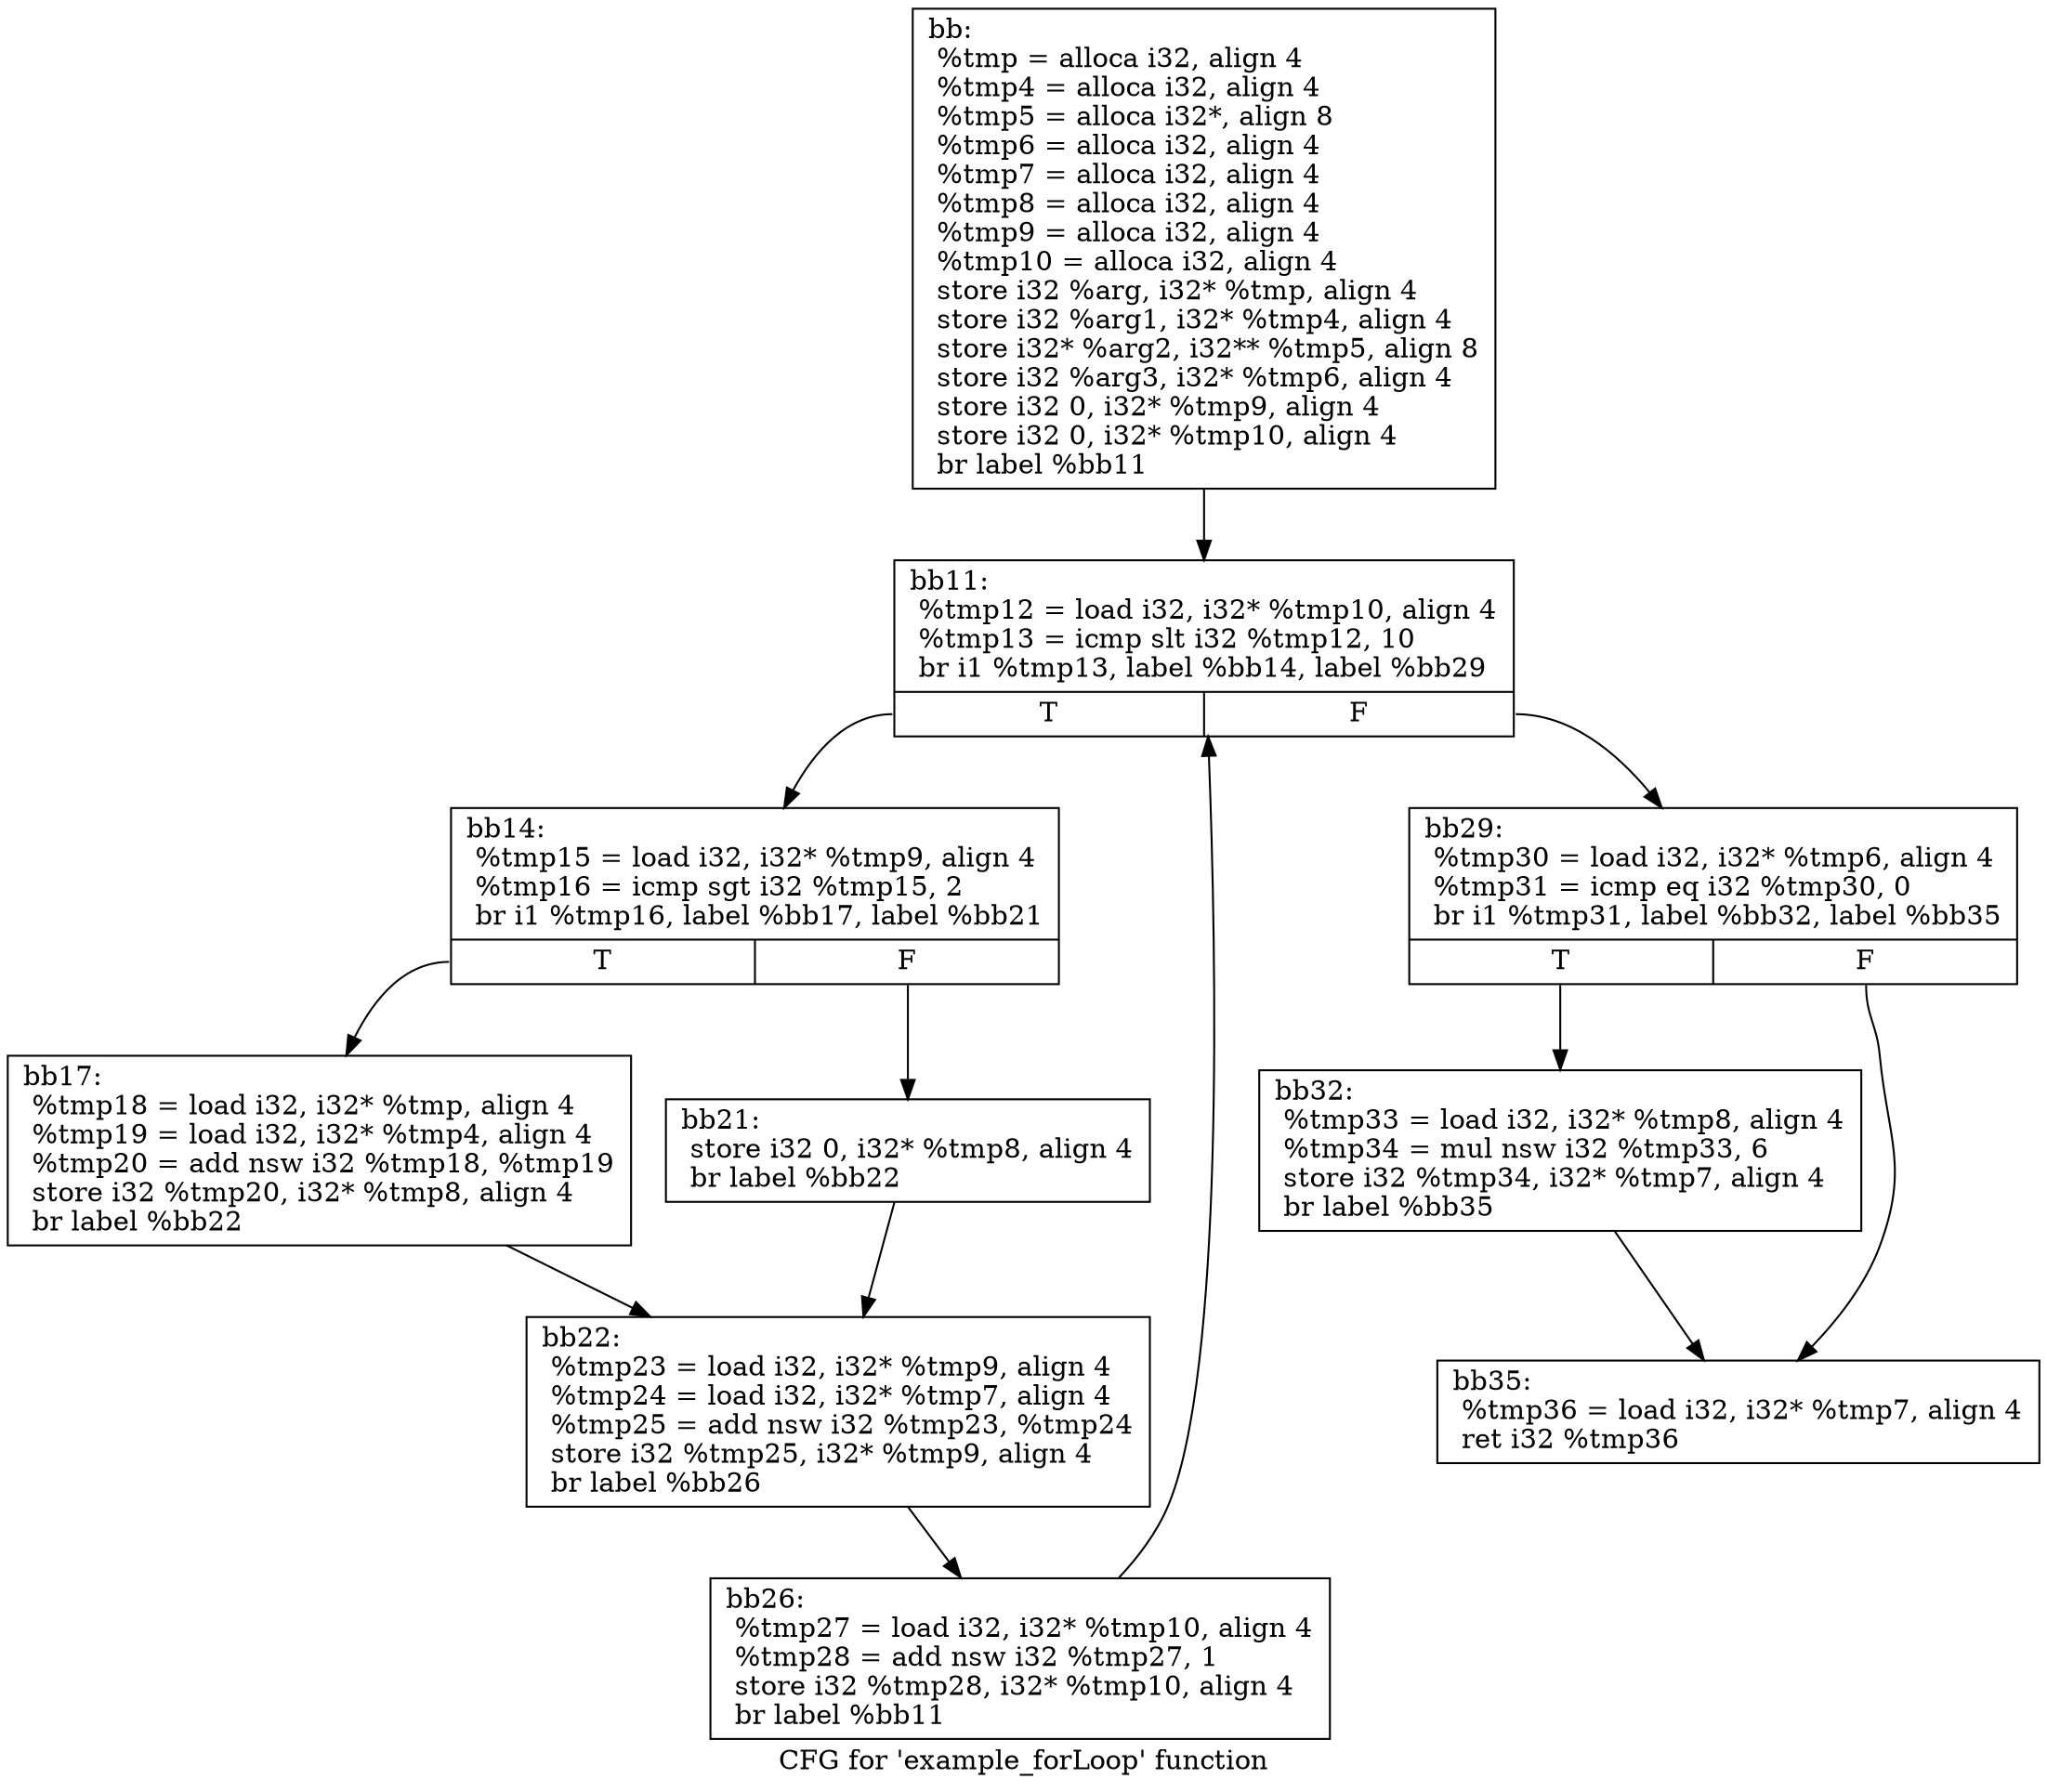 digraph "CFG for 'example_forLoop' function" {
	label="CFG for 'example_forLoop' function";

	Node0x563f1b16eef0 [shape=record,label="{bb:\l  %tmp = alloca i32, align 4\l  %tmp4 = alloca i32, align 4\l  %tmp5 = alloca i32*, align 8\l  %tmp6 = alloca i32, align 4\l  %tmp7 = alloca i32, align 4\l  %tmp8 = alloca i32, align 4\l  %tmp9 = alloca i32, align 4\l  %tmp10 = alloca i32, align 4\l  store i32 %arg, i32* %tmp, align 4\l  store i32 %arg1, i32* %tmp4, align 4\l  store i32* %arg2, i32** %tmp5, align 8\l  store i32 %arg3, i32* %tmp6, align 4\l  store i32 0, i32* %tmp9, align 4\l  store i32 0, i32* %tmp10, align 4\l  br label %bb11\l}"];
	Node0x563f1b16eef0 -> Node0x563f1b16fe20;
	Node0x563f1b16fe20 [shape=record,label="{bb11:                                             \l  %tmp12 = load i32, i32* %tmp10, align 4\l  %tmp13 = icmp slt i32 %tmp12, 10\l  br i1 %tmp13, label %bb14, label %bb29\l|{<s0>T|<s1>F}}"];
	Node0x563f1b16fe20:s0 -> Node0x563f1b170030;
	Node0x563f1b16fe20:s1 -> Node0x563f1b170100;
	Node0x563f1b170030 [shape=record,label="{bb14:                                             \l  %tmp15 = load i32, i32* %tmp9, align 4\l  %tmp16 = icmp sgt i32 %tmp15, 2\l  br i1 %tmp16, label %bb17, label %bb21\l|{<s0>T|<s1>F}}"];
	Node0x563f1b170030:s0 -> Node0x563f1b170340;
	Node0x563f1b170030:s1 -> Node0x563f1b170410;
	Node0x563f1b170340 [shape=record,label="{bb17:                                             \l  %tmp18 = load i32, i32* %tmp, align 4\l  %tmp19 = load i32, i32* %tmp4, align 4\l  %tmp20 = add nsw i32 %tmp18, %tmp19\l  store i32 %tmp20, i32* %tmp8, align 4\l  br label %bb22\l}"];
	Node0x563f1b170340 -> Node0x563f1b170a40;
	Node0x563f1b170410 [shape=record,label="{bb21:                                             \l  store i32 0, i32* %tmp8, align 4\l  br label %bb22\l}"];
	Node0x563f1b170410 -> Node0x563f1b170a40;
	Node0x563f1b170a40 [shape=record,label="{bb22:                                             \l  %tmp23 = load i32, i32* %tmp9, align 4\l  %tmp24 = load i32, i32* %tmp7, align 4\l  %tmp25 = add nsw i32 %tmp23, %tmp24\l  store i32 %tmp25, i32* %tmp9, align 4\l  br label %bb26\l}"];
	Node0x563f1b170a40 -> Node0x563f1b170da0;
	Node0x563f1b170da0 [shape=record,label="{bb26:                                             \l  %tmp27 = load i32, i32* %tmp10, align 4\l  %tmp28 = add nsw i32 %tmp27, 1\l  store i32 %tmp28, i32* %tmp10, align 4\l  br label %bb11\l}"];
	Node0x563f1b170da0 -> Node0x563f1b16fe20;
	Node0x563f1b170100 [shape=record,label="{bb29:                                             \l  %tmp30 = load i32, i32* %tmp6, align 4\l  %tmp31 = icmp eq i32 %tmp30, 0\l  br i1 %tmp31, label %bb32, label %bb35\l|{<s0>T|<s1>F}}"];
	Node0x563f1b170100:s0 -> Node0x563f1b171110;
	Node0x563f1b170100:s1 -> Node0x563f1b1711e0;
	Node0x563f1b171110 [shape=record,label="{bb32:                                             \l  %tmp33 = load i32, i32* %tmp8, align 4\l  %tmp34 = mul nsw i32 %tmp33, 6\l  store i32 %tmp34, i32* %tmp7, align 4\l  br label %bb35\l}"];
	Node0x563f1b171110 -> Node0x563f1b1711e0;
	Node0x563f1b1711e0 [shape=record,label="{bb35:                                             \l  %tmp36 = load i32, i32* %tmp7, align 4\l  ret i32 %tmp36\l}"];
}
